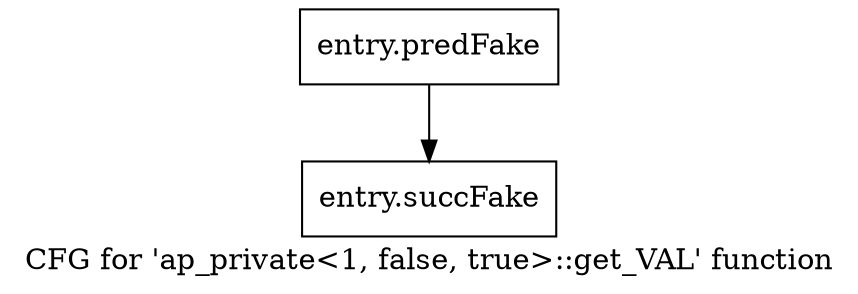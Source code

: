 digraph "CFG for 'ap_private\<1, false, true\>::get_VAL' function" {
	label="CFG for 'ap_private\<1, false, true\>::get_VAL' function";

	Node0x57d0020 [shape=record,filename="",linenumber="",label="{entry.predFake}"];
	Node0x57d0020 -> Node0x54d1a50[ callList="" memoryops="" filename="/home/omerfaruk/tools/Xilinx/Vitis_HLS/2023.2/include/etc/ap_private.h" execusionnum="4"];
	Node0x54d1a50 [shape=record,filename="/home/omerfaruk/tools/Xilinx/Vitis_HLS/2023.2/include/etc/ap_private.h",linenumber="1389",label="{entry.succFake}"];
}
